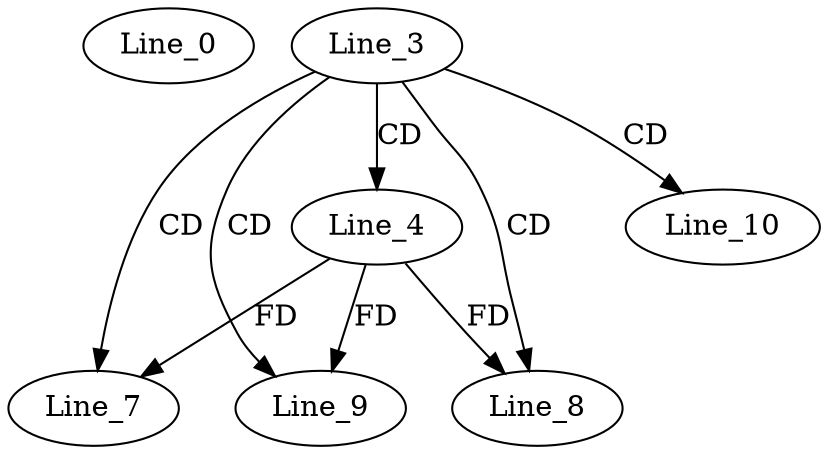 digraph G {
  Line_0;
  Line_3;
  Line_4;
  Line_7;
  Line_8;
  Line_8;
  Line_9;
  Line_10;
  Line_10;
  Line_3 -> Line_4 [ label="CD" ];
  Line_3 -> Line_7 [ label="CD" ];
  Line_4 -> Line_7 [ label="FD" ];
  Line_3 -> Line_8 [ label="CD" ];
  Line_4 -> Line_8 [ label="FD" ];
  Line_3 -> Line_9 [ label="CD" ];
  Line_4 -> Line_9 [ label="FD" ];
  Line_3 -> Line_10 [ label="CD" ];
}
